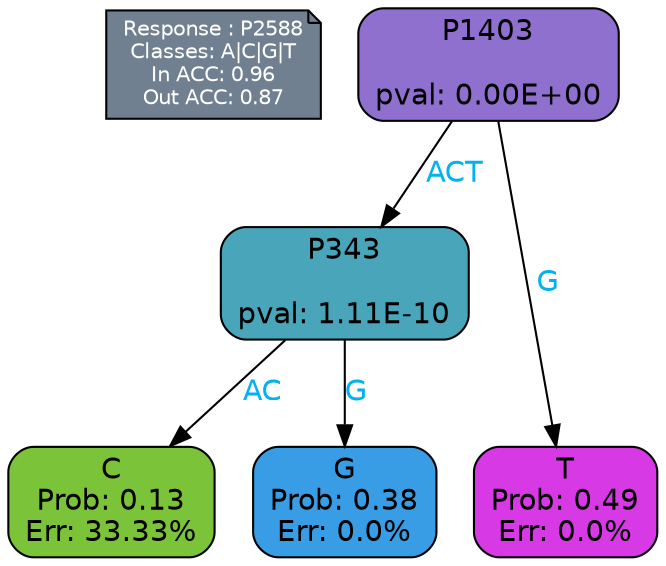 digraph Tree {
node [shape=box, style="filled, rounded", color="black", fontname=helvetica] ;
graph [ranksep=equally, splines=polylines, bgcolor=transparent, dpi=600] ;
edge [fontname=helvetica] ;
LEGEND [label="Response : P2588
Classes: A|C|G|T
In ACC: 0.96
Out ACC: 0.87
",shape=note,align=left,style=filled,fillcolor="slategray",fontcolor="white",fontsize=10];1 [label="P1403

pval: 0.00E+00", fillcolor="#8f70cf"] ;
2 [label="P343

pval: 1.11E-10", fillcolor="#49a6ba"] ;
3 [label="C
Prob: 0.13
Err: 33.33%", fillcolor="#7bc339"] ;
4 [label="G
Prob: 0.38
Err: 0.0%", fillcolor="#399de5"] ;
5 [label="T
Prob: 0.49
Err: 0.0%", fillcolor="#d739e5"] ;
1 -> 2 [label="ACT",fontcolor=deepskyblue2] ;
1 -> 5 [label="G",fontcolor=deepskyblue2] ;
2 -> 3 [label="AC",fontcolor=deepskyblue2] ;
2 -> 4 [label="G",fontcolor=deepskyblue2] ;
{rank = same; 3;4;5;}{rank = same; LEGEND;1;}}